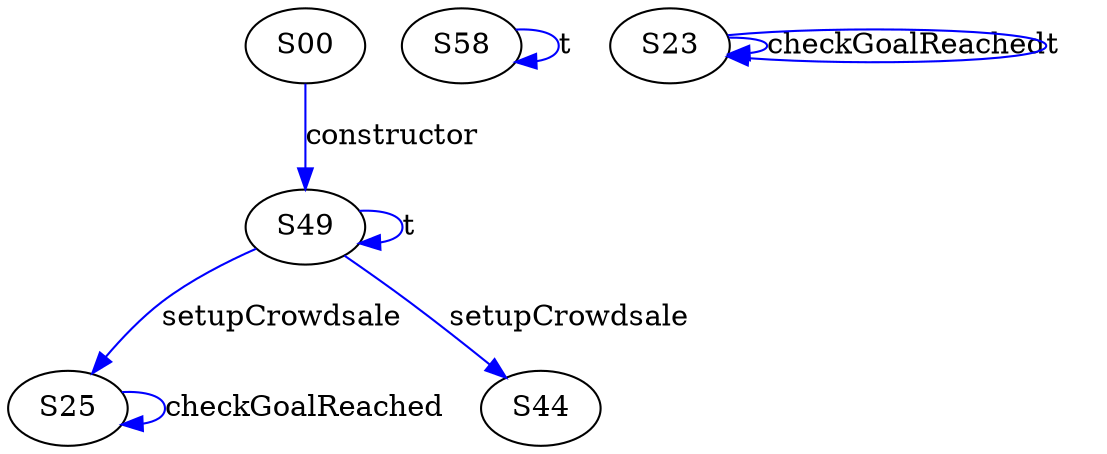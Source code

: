 digraph {

S49->S25 [label="setupCrowdsale", style="", color="blue"]
S49->S44 [label="setupCrowdsale", style="", color="blue"]
S25->S25 [label="checkGoalReached", style="", color="blue"]
S58->S58 [label="t", style="", color="blue"]
S23->S23 [label="checkGoalReached", style="", color="blue"]
S23->S23 [label="t", style="", color="blue"]
S00->S49 [label="constructor", style="", color="blue"]
S49->S49 [label="t", style="", color="blue"]
}